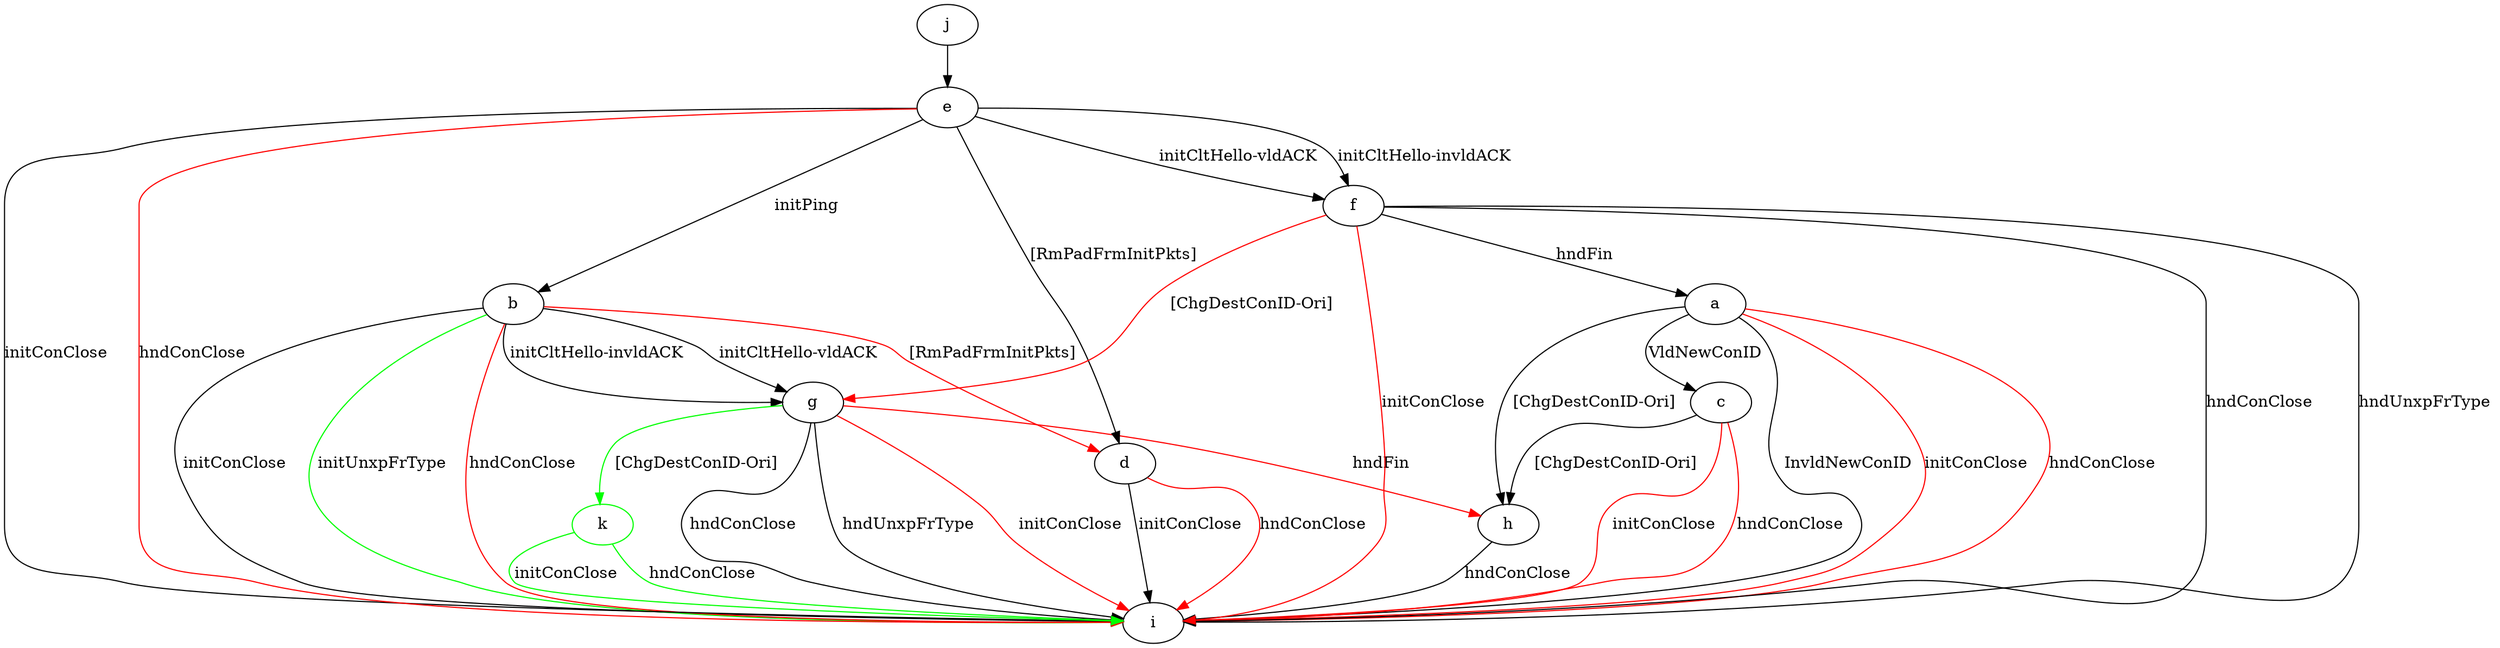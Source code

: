 digraph "" {
	a -> c	[key=0,
		label="VldNewConID "];
	a -> h	[key=0,
		label="[ChgDestConID-Ori] "];
	a -> i	[key=0,
		label="InvldNewConID "];
	a -> i	[key=1,
		color=red,
		label="initConClose "];
	a -> i	[key=2,
		color=red,
		label="hndConClose "];
	b -> d	[key=0,
		color=red,
		label="[RmPadFrmInitPkts] "];
	b -> g	[key=0,
		label="initCltHello-vldACK "];
	b -> g	[key=1,
		label="initCltHello-invldACK "];
	b -> i	[key=0,
		label="initConClose "];
	b -> i	[key=1,
		color=green,
		label="initUnxpFrType "];
	b -> i	[key=2,
		color=red,
		label="hndConClose "];
	c -> h	[key=0,
		label="[ChgDestConID-Ori] "];
	c -> i	[key=0,
		color=red,
		label="initConClose "];
	c -> i	[key=1,
		color=red,
		label="hndConClose "];
	d -> i	[key=0,
		label="initConClose "];
	d -> i	[key=1,
		color=red,
		label="hndConClose "];
	e -> b	[key=0,
		label="initPing "];
	e -> d	[key=0,
		label="[RmPadFrmInitPkts] "];
	e -> f	[key=0,
		label="initCltHello-vldACK "];
	e -> f	[key=1,
		label="initCltHello-invldACK "];
	e -> i	[key=0,
		label="initConClose "];
	e -> i	[key=1,
		color=red,
		label="hndConClose "];
	f -> a	[key=0,
		label="hndFin "];
	f -> g	[key=0,
		color=red,
		label="[ChgDestConID-Ori] "];
	f -> i	[key=0,
		label="hndConClose "];
	f -> i	[key=1,
		label="hndUnxpFrType "];
	f -> i	[key=2,
		color=red,
		label="initConClose "];
	g -> h	[key=0,
		color=red,
		label="hndFin "];
	g -> i	[key=0,
		label="hndConClose "];
	g -> i	[key=1,
		label="hndUnxpFrType "];
	g -> i	[key=2,
		color=red,
		label="initConClose "];
	k	[color=green];
	g -> k	[key=0,
		color=green,
		label="[ChgDestConID-Ori] "];
	h -> i	[key=0,
		label="hndConClose "];
	j -> e	[key=0];
	k -> i	[key=0,
		color=green,
		label="initConClose "];
	k -> i	[key=1,
		color=green,
		label="hndConClose "];
}
